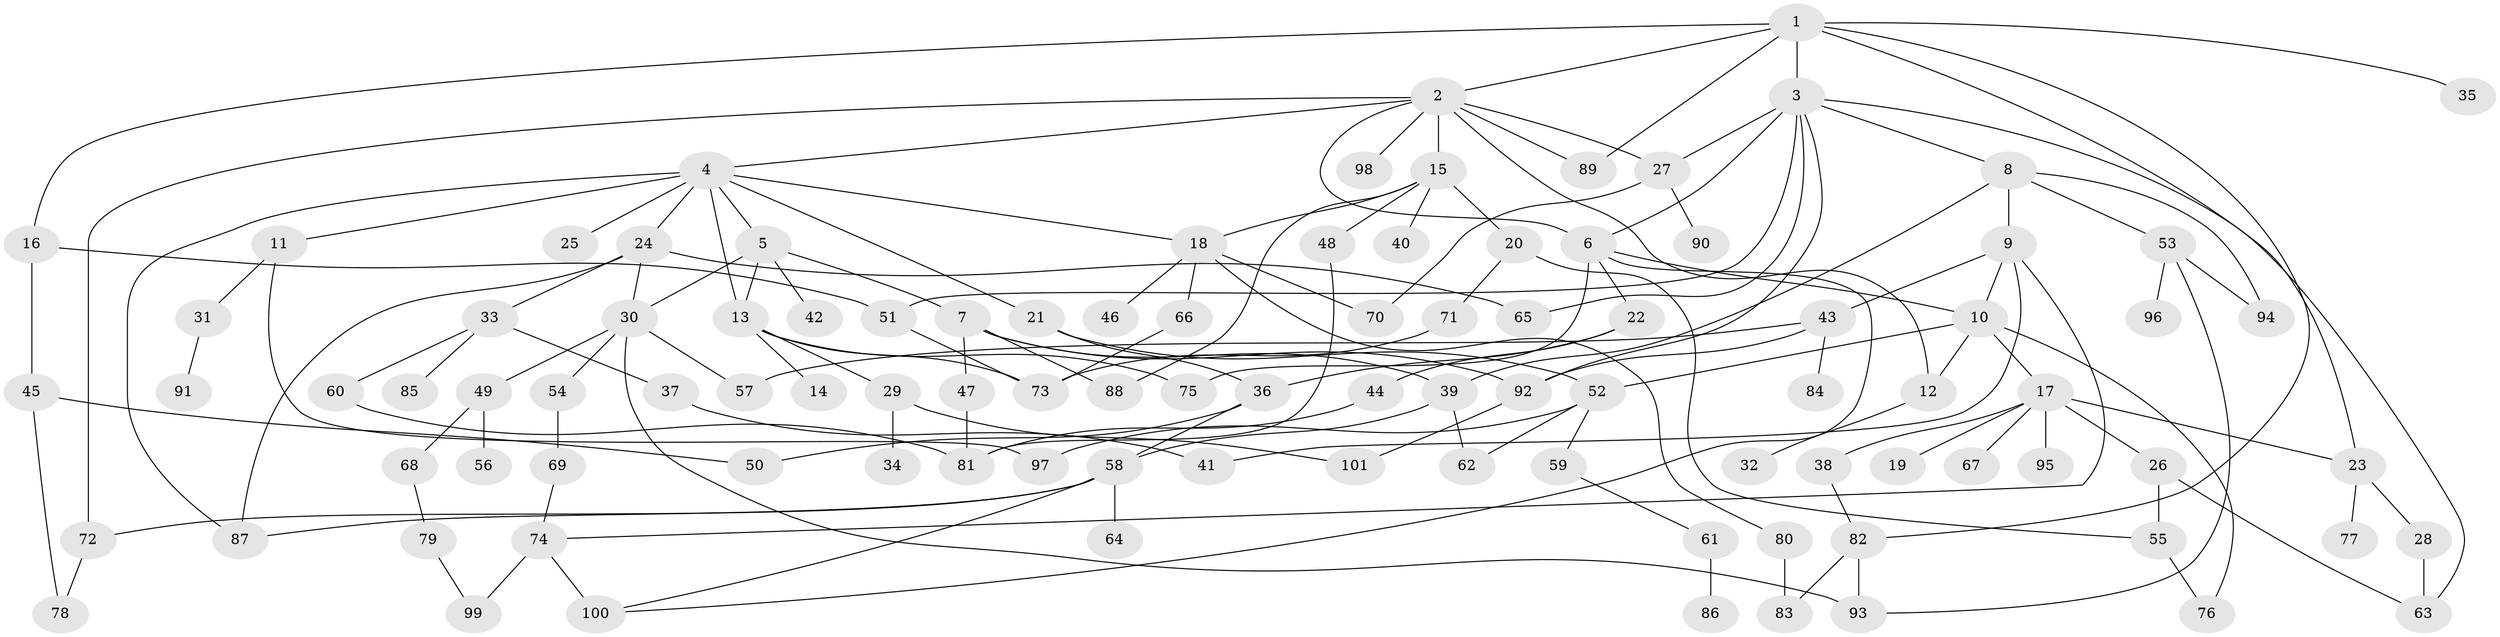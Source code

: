 // coarse degree distribution, {2: 0.16666666666666666, 1: 0.5666666666666667, 6: 0.06666666666666667, 7: 0.03333333333333333, 4: 0.03333333333333333, 3: 0.06666666666666667, 5: 0.03333333333333333, 19: 0.03333333333333333}
// Generated by graph-tools (version 1.1) at 2025/45/03/04/25 21:45:10]
// undirected, 101 vertices, 149 edges
graph export_dot {
graph [start="1"]
  node [color=gray90,style=filled];
  1;
  2;
  3;
  4;
  5;
  6;
  7;
  8;
  9;
  10;
  11;
  12;
  13;
  14;
  15;
  16;
  17;
  18;
  19;
  20;
  21;
  22;
  23;
  24;
  25;
  26;
  27;
  28;
  29;
  30;
  31;
  32;
  33;
  34;
  35;
  36;
  37;
  38;
  39;
  40;
  41;
  42;
  43;
  44;
  45;
  46;
  47;
  48;
  49;
  50;
  51;
  52;
  53;
  54;
  55;
  56;
  57;
  58;
  59;
  60;
  61;
  62;
  63;
  64;
  65;
  66;
  67;
  68;
  69;
  70;
  71;
  72;
  73;
  74;
  75;
  76;
  77;
  78;
  79;
  80;
  81;
  82;
  83;
  84;
  85;
  86;
  87;
  88;
  89;
  90;
  91;
  92;
  93;
  94;
  95;
  96;
  97;
  98;
  99;
  100;
  101;
  1 -- 2;
  1 -- 3;
  1 -- 16;
  1 -- 35;
  1 -- 89;
  1 -- 82;
  1 -- 23;
  2 -- 4;
  2 -- 12;
  2 -- 15;
  2 -- 98;
  2 -- 27;
  2 -- 89;
  2 -- 72;
  2 -- 6;
  3 -- 6;
  3 -- 8;
  3 -- 27;
  3 -- 63;
  3 -- 92;
  3 -- 65;
  3 -- 51;
  4 -- 5;
  4 -- 11;
  4 -- 13;
  4 -- 21;
  4 -- 24;
  4 -- 25;
  4 -- 87;
  4 -- 18;
  5 -- 7;
  5 -- 30;
  5 -- 42;
  5 -- 13;
  6 -- 22;
  6 -- 75;
  6 -- 10;
  6 -- 100;
  7 -- 39;
  7 -- 47;
  7 -- 88;
  7 -- 92;
  8 -- 9;
  8 -- 53;
  8 -- 94;
  8 -- 39;
  9 -- 10;
  9 -- 41;
  9 -- 43;
  9 -- 74;
  10 -- 17;
  10 -- 52;
  10 -- 76;
  10 -- 12;
  11 -- 31;
  11 -- 97;
  12 -- 32;
  13 -- 14;
  13 -- 29;
  13 -- 73;
  13 -- 75;
  15 -- 18;
  15 -- 20;
  15 -- 40;
  15 -- 48;
  15 -- 88;
  16 -- 45;
  16 -- 51;
  17 -- 19;
  17 -- 23;
  17 -- 26;
  17 -- 38;
  17 -- 67;
  17 -- 95;
  18 -- 46;
  18 -- 66;
  18 -- 70;
  18 -- 80;
  20 -- 71;
  20 -- 55;
  21 -- 36;
  21 -- 52;
  22 -- 44;
  22 -- 36;
  23 -- 28;
  23 -- 77;
  24 -- 33;
  24 -- 65;
  24 -- 87;
  24 -- 30;
  26 -- 55;
  26 -- 63;
  27 -- 90;
  27 -- 70;
  28 -- 63;
  29 -- 34;
  29 -- 101;
  30 -- 49;
  30 -- 54;
  30 -- 57;
  30 -- 93;
  31 -- 91;
  33 -- 37;
  33 -- 60;
  33 -- 85;
  36 -- 58;
  36 -- 50;
  37 -- 41;
  38 -- 82;
  39 -- 58;
  39 -- 62;
  43 -- 84;
  43 -- 92;
  43 -- 57;
  44 -- 81;
  45 -- 50;
  45 -- 78;
  47 -- 81;
  48 -- 81;
  49 -- 56;
  49 -- 68;
  51 -- 73;
  52 -- 59;
  52 -- 62;
  52 -- 97;
  53 -- 96;
  53 -- 94;
  53 -- 93;
  54 -- 69;
  55 -- 76;
  58 -- 64;
  58 -- 72;
  58 -- 87;
  58 -- 100;
  59 -- 61;
  60 -- 81;
  61 -- 86;
  66 -- 73;
  68 -- 79;
  69 -- 74;
  71 -- 73;
  72 -- 78;
  74 -- 99;
  74 -- 100;
  79 -- 99;
  80 -- 83;
  82 -- 83;
  82 -- 93;
  92 -- 101;
}
